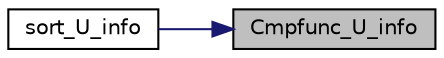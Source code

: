 digraph "Cmpfunc_U_info"
{
 // LATEX_PDF_SIZE
  edge [fontname="Helvetica",fontsize="10",labelfontname="Helvetica",labelfontsize="10"];
  node [fontname="Helvetica",fontsize="10",shape=record];
  rankdir="RL";
  Node1 [label="Cmpfunc_U_info",height=0.2,width=0.4,color="black", fillcolor="grey75", style="filled", fontcolor="black",tooltip=" "];
  Node1 -> Node2 [dir="back",color="midnightblue",fontsize="10",style="solid",fontname="Helvetica"];
  Node2 [label="sort_U_info",height=0.2,width=0.4,color="black", fillcolor="white", style="filled",URL="$sec__structs_8c.html#aae8cac67bb9f9831320dc98a8a05e1b3",tooltip=" "];
}
